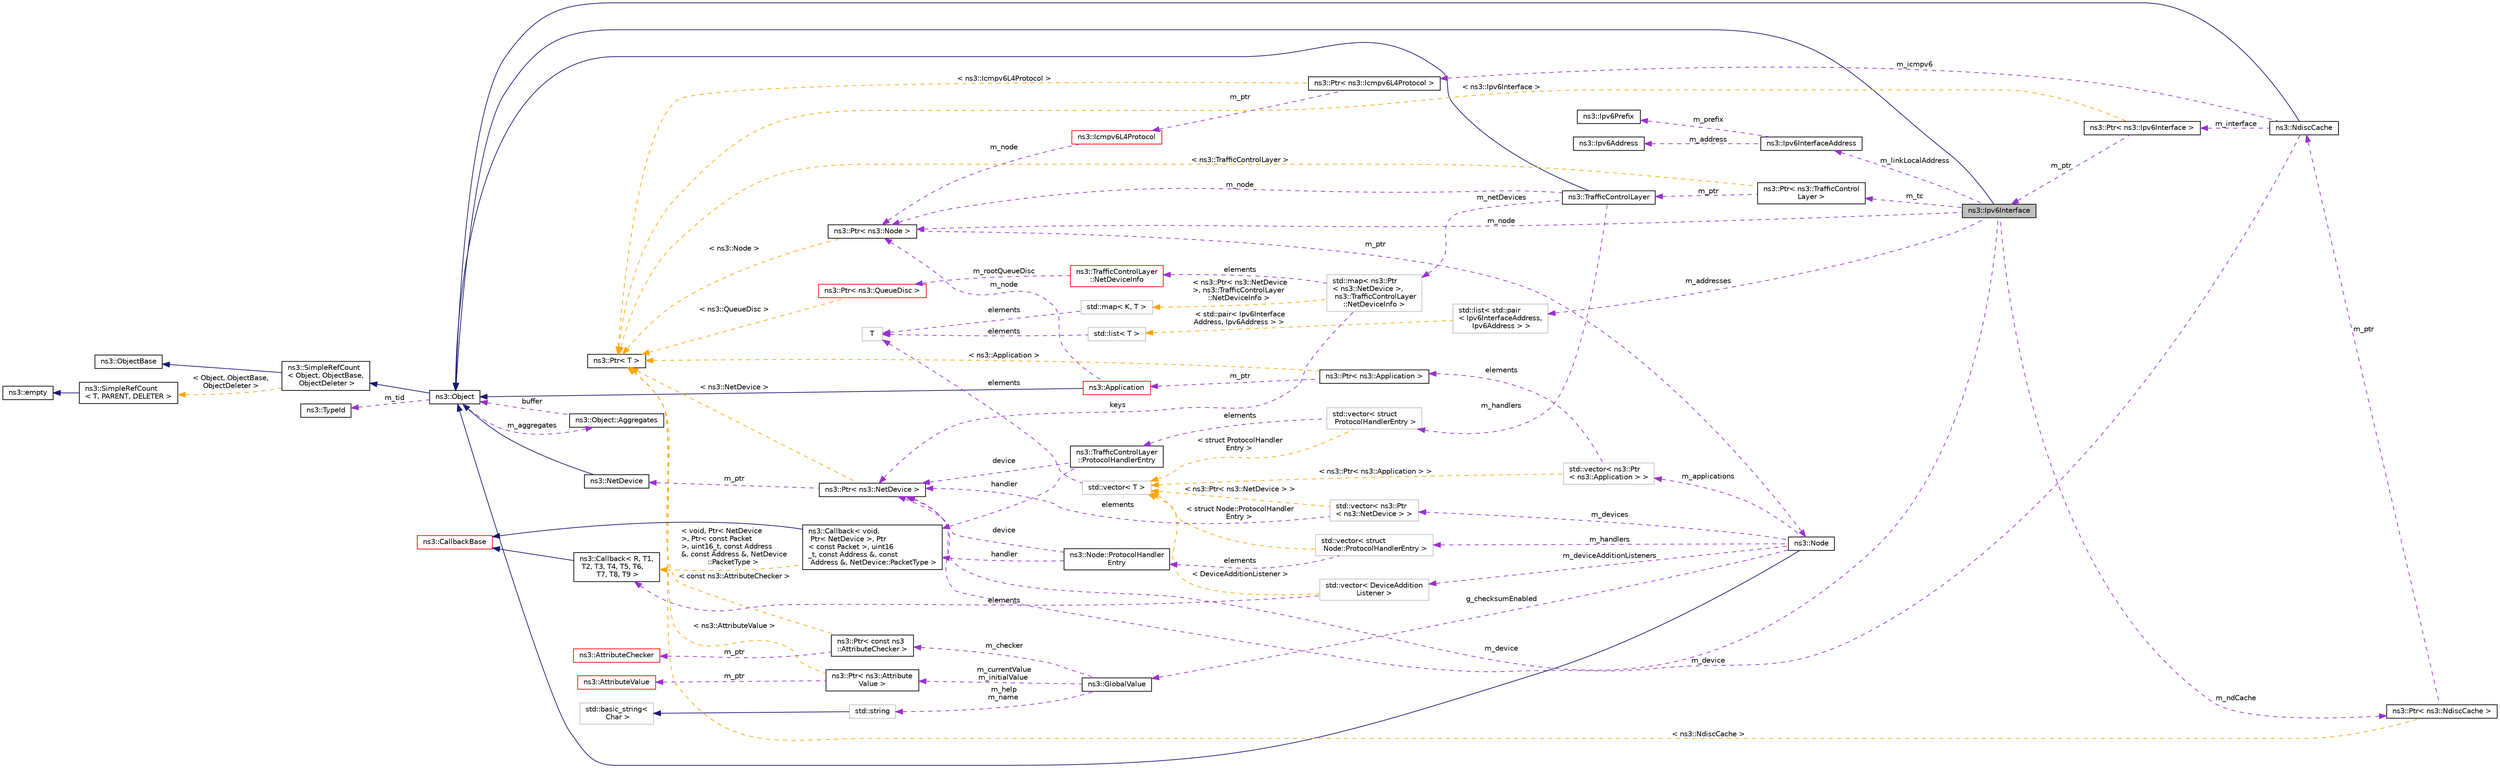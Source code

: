 digraph "ns3::Ipv6Interface"
{
 // LATEX_PDF_SIZE
  edge [fontname="Helvetica",fontsize="10",labelfontname="Helvetica",labelfontsize="10"];
  node [fontname="Helvetica",fontsize="10",shape=record];
  rankdir="LR";
  Node1 [label="ns3::Ipv6Interface",height=0.2,width=0.4,color="black", fillcolor="grey75", style="filled", fontcolor="black",tooltip="The IPv6 representation of a network interface."];
  Node2 -> Node1 [dir="back",color="midnightblue",fontsize="10",style="solid",fontname="Helvetica"];
  Node2 [label="ns3::Object",height=0.2,width=0.4,color="black", fillcolor="white", style="filled",URL="$classns3_1_1_object.html",tooltip="A base class which provides memory management and object aggregation."];
  Node3 -> Node2 [dir="back",color="midnightblue",fontsize="10",style="solid",fontname="Helvetica"];
  Node3 [label="ns3::SimpleRefCount\l\< Object, ObjectBase,\l ObjectDeleter \>",height=0.2,width=0.4,color="black", fillcolor="white", style="filled",URL="$classns3_1_1_simple_ref_count.html",tooltip=" "];
  Node4 -> Node3 [dir="back",color="midnightblue",fontsize="10",style="solid",fontname="Helvetica"];
  Node4 [label="ns3::ObjectBase",height=0.2,width=0.4,color="black", fillcolor="white", style="filled",URL="$classns3_1_1_object_base.html",tooltip="Anchor the ns-3 type and attribute system."];
  Node5 -> Node3 [dir="back",color="orange",fontsize="10",style="dashed",label=" \< Object, ObjectBase,\l ObjectDeleter \>" ,fontname="Helvetica"];
  Node5 [label="ns3::SimpleRefCount\l\< T, PARENT, DELETER \>",height=0.2,width=0.4,color="black", fillcolor="white", style="filled",URL="$classns3_1_1_simple_ref_count.html",tooltip="A template-based reference counting class."];
  Node6 -> Node5 [dir="back",color="midnightblue",fontsize="10",style="solid",fontname="Helvetica"];
  Node6 [label="ns3::empty",height=0.2,width=0.4,color="black", fillcolor="white", style="filled",URL="$classns3_1_1empty.html",tooltip="make Callback use a separate empty type"];
  Node7 -> Node2 [dir="back",color="darkorchid3",fontsize="10",style="dashed",label=" m_tid" ,fontname="Helvetica"];
  Node7 [label="ns3::TypeId",height=0.2,width=0.4,color="black", fillcolor="white", style="filled",URL="$classns3_1_1_type_id.html",tooltip="a unique identifier for an interface."];
  Node8 -> Node2 [dir="back",color="darkorchid3",fontsize="10",style="dashed",label=" m_aggregates" ,fontname="Helvetica"];
  Node8 [label="ns3::Object::Aggregates",height=0.2,width=0.4,color="black", fillcolor="white", style="filled",URL="$structns3_1_1_object_1_1_aggregates.html",tooltip="The list of Objects aggregated to this one."];
  Node2 -> Node8 [dir="back",color="darkorchid3",fontsize="10",style="dashed",label=" buffer" ,fontname="Helvetica"];
  Node9 -> Node1 [dir="back",color="darkorchid3",fontsize="10",style="dashed",label=" m_addresses" ,fontname="Helvetica"];
  Node9 [label="std::list\< std::pair\l\< Ipv6InterfaceAddress,\l Ipv6Address \> \>",height=0.2,width=0.4,color="grey75", fillcolor="white", style="filled",tooltip=" "];
  Node10 -> Node9 [dir="back",color="orange",fontsize="10",style="dashed",label=" \< std::pair\< Ipv6Interface\lAddress, Ipv6Address \> \>" ,fontname="Helvetica"];
  Node10 [label="std::list\< T \>",height=0.2,width=0.4,color="grey75", fillcolor="white", style="filled",tooltip=" "];
  Node11 -> Node10 [dir="back",color="darkorchid3",fontsize="10",style="dashed",label=" elements" ,fontname="Helvetica"];
  Node11 [label="T",height=0.2,width=0.4,color="grey75", fillcolor="white", style="filled",tooltip=" "];
  Node12 -> Node1 [dir="back",color="darkorchid3",fontsize="10",style="dashed",label=" m_node" ,fontname="Helvetica"];
  Node12 [label="ns3::Ptr\< ns3::Node \>",height=0.2,width=0.4,color="black", fillcolor="white", style="filled",URL="$classns3_1_1_ptr.html",tooltip=" "];
  Node13 -> Node12 [dir="back",color="darkorchid3",fontsize="10",style="dashed",label=" m_ptr" ,fontname="Helvetica"];
  Node13 [label="ns3::Node",height=0.2,width=0.4,color="black", fillcolor="white", style="filled",URL="$classns3_1_1_node.html",tooltip="A network Node."];
  Node2 -> Node13 [dir="back",color="midnightblue",fontsize="10",style="solid",fontname="Helvetica"];
  Node14 -> Node13 [dir="back",color="darkorchid3",fontsize="10",style="dashed",label=" m_applications" ,fontname="Helvetica"];
  Node14 [label="std::vector\< ns3::Ptr\l\< ns3::Application \> \>",height=0.2,width=0.4,color="grey75", fillcolor="white", style="filled",tooltip=" "];
  Node15 -> Node14 [dir="back",color="darkorchid3",fontsize="10",style="dashed",label=" elements" ,fontname="Helvetica"];
  Node15 [label="ns3::Ptr\< ns3::Application \>",height=0.2,width=0.4,color="black", fillcolor="white", style="filled",URL="$classns3_1_1_ptr.html",tooltip=" "];
  Node16 -> Node15 [dir="back",color="darkorchid3",fontsize="10",style="dashed",label=" m_ptr" ,fontname="Helvetica"];
  Node16 [label="ns3::Application",height=0.2,width=0.4,color="red", fillcolor="white", style="filled",URL="$classns3_1_1_application.html",tooltip="The base class for all ns3 applications."];
  Node2 -> Node16 [dir="back",color="midnightblue",fontsize="10",style="solid",fontname="Helvetica"];
  Node12 -> Node16 [dir="back",color="darkorchid3",fontsize="10",style="dashed",label=" m_node" ,fontname="Helvetica"];
  Node21 -> Node15 [dir="back",color="orange",fontsize="10",style="dashed",label=" \< ns3::Application \>" ,fontname="Helvetica"];
  Node21 [label="ns3::Ptr\< T \>",height=0.2,width=0.4,color="black", fillcolor="white", style="filled",URL="$classns3_1_1_ptr.html",tooltip="Smart pointer class similar to boost::intrusive_ptr."];
  Node25 -> Node14 [dir="back",color="orange",fontsize="10",style="dashed",label=" \< ns3::Ptr\< ns3::Application \> \>" ,fontname="Helvetica"];
  Node25 [label="std::vector\< T \>",height=0.2,width=0.4,color="grey75", fillcolor="white", style="filled",tooltip=" "];
  Node11 -> Node25 [dir="back",color="darkorchid3",fontsize="10",style="dashed",label=" elements" ,fontname="Helvetica"];
  Node26 -> Node13 [dir="back",color="darkorchid3",fontsize="10",style="dashed",label=" m_devices" ,fontname="Helvetica"];
  Node26 [label="std::vector\< ns3::Ptr\l\< ns3::NetDevice \> \>",height=0.2,width=0.4,color="grey75", fillcolor="white", style="filled",tooltip=" "];
  Node27 -> Node26 [dir="back",color="darkorchid3",fontsize="10",style="dashed",label=" elements" ,fontname="Helvetica"];
  Node27 [label="ns3::Ptr\< ns3::NetDevice \>",height=0.2,width=0.4,color="black", fillcolor="white", style="filled",URL="$classns3_1_1_ptr.html",tooltip=" "];
  Node28 -> Node27 [dir="back",color="darkorchid3",fontsize="10",style="dashed",label=" m_ptr" ,fontname="Helvetica"];
  Node28 [label="ns3::NetDevice",height=0.2,width=0.4,color="black", fillcolor="white", style="filled",URL="$classns3_1_1_net_device.html",tooltip="Network layer to device interface."];
  Node2 -> Node28 [dir="back",color="midnightblue",fontsize="10",style="solid",fontname="Helvetica"];
  Node21 -> Node27 [dir="back",color="orange",fontsize="10",style="dashed",label=" \< ns3::NetDevice \>" ,fontname="Helvetica"];
  Node25 -> Node26 [dir="back",color="orange",fontsize="10",style="dashed",label=" \< ns3::Ptr\< ns3::NetDevice \> \>" ,fontname="Helvetica"];
  Node29 -> Node13 [dir="back",color="darkorchid3",fontsize="10",style="dashed",label=" g_checksumEnabled" ,fontname="Helvetica"];
  Node29 [label="ns3::GlobalValue",height=0.2,width=0.4,color="black", fillcolor="white", style="filled",URL="$classns3_1_1_global_value.html",tooltip="Hold a so-called 'global value'."];
  Node30 -> Node29 [dir="back",color="darkorchid3",fontsize="10",style="dashed",label=" m_currentValue\nm_initialValue" ,fontname="Helvetica"];
  Node30 [label="ns3::Ptr\< ns3::Attribute\lValue \>",height=0.2,width=0.4,color="black", fillcolor="white", style="filled",URL="$classns3_1_1_ptr.html",tooltip=" "];
  Node31 -> Node30 [dir="back",color="darkorchid3",fontsize="10",style="dashed",label=" m_ptr" ,fontname="Helvetica"];
  Node31 [label="ns3::AttributeValue",height=0.2,width=0.4,color="red", fillcolor="white", style="filled",URL="$classns3_1_1_attribute_value.html",tooltip="Hold a value for an Attribute."];
  Node21 -> Node30 [dir="back",color="orange",fontsize="10",style="dashed",label=" \< ns3::AttributeValue \>" ,fontname="Helvetica"];
  Node33 -> Node29 [dir="back",color="darkorchid3",fontsize="10",style="dashed",label=" m_help\nm_name" ,fontname="Helvetica"];
  Node33 [label="std::string",height=0.2,width=0.4,color="grey75", fillcolor="white", style="filled",tooltip=" "];
  Node34 -> Node33 [dir="back",color="midnightblue",fontsize="10",style="solid",fontname="Helvetica"];
  Node34 [label="std::basic_string\<\l Char \>",height=0.2,width=0.4,color="grey75", fillcolor="white", style="filled",tooltip=" "];
  Node35 -> Node29 [dir="back",color="darkorchid3",fontsize="10",style="dashed",label=" m_checker" ,fontname="Helvetica"];
  Node35 [label="ns3::Ptr\< const ns3\l::AttributeChecker \>",height=0.2,width=0.4,color="black", fillcolor="white", style="filled",URL="$classns3_1_1_ptr.html",tooltip=" "];
  Node36 -> Node35 [dir="back",color="darkorchid3",fontsize="10",style="dashed",label=" m_ptr" ,fontname="Helvetica"];
  Node36 [label="ns3::AttributeChecker",height=0.2,width=0.4,color="red", fillcolor="white", style="filled",URL="$classns3_1_1_attribute_checker.html",tooltip="Represent the type of an attribute."];
  Node21 -> Node35 [dir="back",color="orange",fontsize="10",style="dashed",label=" \< const ns3::AttributeChecker \>" ,fontname="Helvetica"];
  Node38 -> Node13 [dir="back",color="darkorchid3",fontsize="10",style="dashed",label=" m_handlers" ,fontname="Helvetica"];
  Node38 [label="std::vector\< struct\l Node::ProtocolHandlerEntry \>",height=0.2,width=0.4,color="grey75", fillcolor="white", style="filled",tooltip=" "];
  Node39 -> Node38 [dir="back",color="darkorchid3",fontsize="10",style="dashed",label=" elements" ,fontname="Helvetica"];
  Node39 [label="ns3::Node::ProtocolHandler\lEntry",height=0.2,width=0.4,color="black", fillcolor="white", style="filled",URL="$structns3_1_1_node_1_1_protocol_handler_entry.html",tooltip="Protocol handler entry."];
  Node40 -> Node39 [dir="back",color="darkorchid3",fontsize="10",style="dashed",label=" handler" ,fontname="Helvetica"];
  Node40 [label="ns3::Callback\< void,\l Ptr\< NetDevice \>, Ptr\l\< const Packet \>, uint16\l_t, const Address &, const\l Address &, NetDevice::PacketType \>",height=0.2,width=0.4,color="black", fillcolor="white", style="filled",URL="$classns3_1_1_callback.html",tooltip=" "];
  Node41 -> Node40 [dir="back",color="midnightblue",fontsize="10",style="solid",fontname="Helvetica"];
  Node41 [label="ns3::CallbackBase",height=0.2,width=0.4,color="red", fillcolor="white", style="filled",URL="$classns3_1_1_callback_base.html",tooltip="Base class for Callback class."];
  Node45 -> Node40 [dir="back",color="orange",fontsize="10",style="dashed",label=" \< void, Ptr\< NetDevice\l \>, Ptr\< const Packet\l \>, uint16_t, const Address\l &, const Address &, NetDevice\l::PacketType \>" ,fontname="Helvetica"];
  Node45 [label="ns3::Callback\< R, T1,\l T2, T3, T4, T5, T6,\l T7, T8, T9 \>",height=0.2,width=0.4,color="black", fillcolor="white", style="filled",URL="$classns3_1_1_callback.html",tooltip="Callback template class."];
  Node41 -> Node45 [dir="back",color="midnightblue",fontsize="10",style="solid",fontname="Helvetica"];
  Node27 -> Node39 [dir="back",color="darkorchid3",fontsize="10",style="dashed",label=" device" ,fontname="Helvetica"];
  Node25 -> Node38 [dir="back",color="orange",fontsize="10",style="dashed",label=" \< struct Node::ProtocolHandler\lEntry \>" ,fontname="Helvetica"];
  Node46 -> Node13 [dir="back",color="darkorchid3",fontsize="10",style="dashed",label=" m_deviceAdditionListeners" ,fontname="Helvetica"];
  Node46 [label="std::vector\< DeviceAddition\lListener \>",height=0.2,width=0.4,color="grey75", fillcolor="white", style="filled",tooltip=" "];
  Node45 -> Node46 [dir="back",color="darkorchid3",fontsize="10",style="dashed",label=" elements" ,fontname="Helvetica"];
  Node25 -> Node46 [dir="back",color="orange",fontsize="10",style="dashed",label=" \< DeviceAdditionListener \>" ,fontname="Helvetica"];
  Node21 -> Node12 [dir="back",color="orange",fontsize="10",style="dashed",label=" \< ns3::Node \>" ,fontname="Helvetica"];
  Node27 -> Node1 [dir="back",color="darkorchid3",fontsize="10",style="dashed",label=" m_device" ,fontname="Helvetica"];
  Node47 -> Node1 [dir="back",color="darkorchid3",fontsize="10",style="dashed",label=" m_tc" ,fontname="Helvetica"];
  Node47 [label="ns3::Ptr\< ns3::TrafficControl\lLayer \>",height=0.2,width=0.4,color="black", fillcolor="white", style="filled",URL="$classns3_1_1_ptr.html",tooltip=" "];
  Node48 -> Node47 [dir="back",color="darkorchid3",fontsize="10",style="dashed",label=" m_ptr" ,fontname="Helvetica"];
  Node48 [label="ns3::TrafficControlLayer",height=0.2,width=0.4,color="black", fillcolor="white", style="filled",URL="$classns3_1_1_traffic_control_layer.html",tooltip="Introspection did not find any typical Config paths."];
  Node2 -> Node48 [dir="back",color="midnightblue",fontsize="10",style="solid",fontname="Helvetica"];
  Node49 -> Node48 [dir="back",color="darkorchid3",fontsize="10",style="dashed",label=" m_netDevices" ,fontname="Helvetica"];
  Node49 [label="std::map\< ns3::Ptr\l\< ns3::NetDevice \>,\l ns3::TrafficControlLayer\l::NetDeviceInfo \>",height=0.2,width=0.4,color="grey75", fillcolor="white", style="filled",tooltip=" "];
  Node27 -> Node49 [dir="back",color="darkorchid3",fontsize="10",style="dashed",label=" keys" ,fontname="Helvetica"];
  Node50 -> Node49 [dir="back",color="darkorchid3",fontsize="10",style="dashed",label=" elements" ,fontname="Helvetica"];
  Node50 [label="ns3::TrafficControlLayer\l::NetDeviceInfo",height=0.2,width=0.4,color="red", fillcolor="white", style="filled",URL="$structns3_1_1_traffic_control_layer_1_1_net_device_info.html",tooltip="Information to store for each device."];
  Node51 -> Node50 [dir="back",color="darkorchid3",fontsize="10",style="dashed",label=" m_rootQueueDisc" ,fontname="Helvetica"];
  Node51 [label="ns3::Ptr\< ns3::QueueDisc \>",height=0.2,width=0.4,color="red", fillcolor="white", style="filled",URL="$classns3_1_1_ptr.html",tooltip=" "];
  Node21 -> Node51 [dir="back",color="orange",fontsize="10",style="dashed",label=" \< ns3::QueueDisc \>" ,fontname="Helvetica"];
  Node104 -> Node49 [dir="back",color="orange",fontsize="10",style="dashed",label=" \< ns3::Ptr\< ns3::NetDevice\l \>, ns3::TrafficControlLayer\l::NetDeviceInfo \>" ,fontname="Helvetica"];
  Node104 [label="std::map\< K, T \>",height=0.2,width=0.4,color="grey75", fillcolor="white", style="filled",tooltip=" "];
  Node11 -> Node104 [dir="back",color="darkorchid3",fontsize="10",style="dashed",label=" elements" ,fontname="Helvetica"];
  Node112 -> Node48 [dir="back",color="darkorchid3",fontsize="10",style="dashed",label=" m_handlers" ,fontname="Helvetica"];
  Node112 [label="std::vector\< struct\l ProtocolHandlerEntry \>",height=0.2,width=0.4,color="grey75", fillcolor="white", style="filled",tooltip=" "];
  Node113 -> Node112 [dir="back",color="darkorchid3",fontsize="10",style="dashed",label=" elements" ,fontname="Helvetica"];
  Node113 [label="ns3::TrafficControlLayer\l::ProtocolHandlerEntry",height=0.2,width=0.4,color="black", fillcolor="white", style="filled",URL="$structns3_1_1_traffic_control_layer_1_1_protocol_handler_entry.html",tooltip="Protocol handler entry."];
  Node40 -> Node113 [dir="back",color="darkorchid3",fontsize="10",style="dashed",label=" handler" ,fontname="Helvetica"];
  Node27 -> Node113 [dir="back",color="darkorchid3",fontsize="10",style="dashed",label=" device" ,fontname="Helvetica"];
  Node25 -> Node112 [dir="back",color="orange",fontsize="10",style="dashed",label=" \< struct ProtocolHandler\lEntry \>" ,fontname="Helvetica"];
  Node12 -> Node48 [dir="back",color="darkorchid3",fontsize="10",style="dashed",label=" m_node" ,fontname="Helvetica"];
  Node21 -> Node47 [dir="back",color="orange",fontsize="10",style="dashed",label=" \< ns3::TrafficControlLayer \>" ,fontname="Helvetica"];
  Node114 -> Node1 [dir="back",color="darkorchid3",fontsize="10",style="dashed",label=" m_ndCache" ,fontname="Helvetica"];
  Node114 [label="ns3::Ptr\< ns3::NdiscCache \>",height=0.2,width=0.4,color="black", fillcolor="white", style="filled",URL="$classns3_1_1_ptr.html",tooltip=" "];
  Node115 -> Node114 [dir="back",color="darkorchid3",fontsize="10",style="dashed",label=" m_ptr" ,fontname="Helvetica"];
  Node115 [label="ns3::NdiscCache",height=0.2,width=0.4,color="black", fillcolor="white", style="filled",URL="$classns3_1_1_ndisc_cache.html",tooltip="IPv6 Neighbor Discovery cache."];
  Node2 -> Node115 [dir="back",color="midnightblue",fontsize="10",style="solid",fontname="Helvetica"];
  Node27 -> Node115 [dir="back",color="darkorchid3",fontsize="10",style="dashed",label=" m_device" ,fontname="Helvetica"];
  Node116 -> Node115 [dir="back",color="darkorchid3",fontsize="10",style="dashed",label=" m_interface" ,fontname="Helvetica"];
  Node116 [label="ns3::Ptr\< ns3::Ipv6Interface \>",height=0.2,width=0.4,color="black", fillcolor="white", style="filled",URL="$classns3_1_1_ptr.html",tooltip=" "];
  Node1 -> Node116 [dir="back",color="darkorchid3",fontsize="10",style="dashed",label=" m_ptr" ,fontname="Helvetica"];
  Node21 -> Node116 [dir="back",color="orange",fontsize="10",style="dashed",label=" \< ns3::Ipv6Interface \>" ,fontname="Helvetica"];
  Node117 -> Node115 [dir="back",color="darkorchid3",fontsize="10",style="dashed",label=" m_icmpv6" ,fontname="Helvetica"];
  Node117 [label="ns3::Ptr\< ns3::Icmpv6L4Protocol \>",height=0.2,width=0.4,color="black", fillcolor="white", style="filled",URL="$classns3_1_1_ptr.html",tooltip=" "];
  Node118 -> Node117 [dir="back",color="darkorchid3",fontsize="10",style="dashed",label=" m_ptr" ,fontname="Helvetica"];
  Node118 [label="ns3::Icmpv6L4Protocol",height=0.2,width=0.4,color="red", fillcolor="white", style="filled",URL="$classns3_1_1_icmpv6_l4_protocol.html",tooltip="An implementation of the ICMPv6 protocol."];
  Node12 -> Node118 [dir="back",color="darkorchid3",fontsize="10",style="dashed",label=" m_node" ,fontname="Helvetica"];
  Node21 -> Node117 [dir="back",color="orange",fontsize="10",style="dashed",label=" \< ns3::Icmpv6L4Protocol \>" ,fontname="Helvetica"];
  Node21 -> Node114 [dir="back",color="orange",fontsize="10",style="dashed",label=" \< ns3::NdiscCache \>" ,fontname="Helvetica"];
  Node126 -> Node1 [dir="back",color="darkorchid3",fontsize="10",style="dashed",label=" m_linkLocalAddress" ,fontname="Helvetica"];
  Node126 [label="ns3::Ipv6InterfaceAddress",height=0.2,width=0.4,color="black", fillcolor="white", style="filled",URL="$classns3_1_1_ipv6_interface_address.html",tooltip="IPv6 address associated with an interface."];
  Node127 -> Node126 [dir="back",color="darkorchid3",fontsize="10",style="dashed",label=" m_prefix" ,fontname="Helvetica"];
  Node127 [label="ns3::Ipv6Prefix",height=0.2,width=0.4,color="black", fillcolor="white", style="filled",URL="$classns3_1_1_ipv6_prefix.html",tooltip="Describes an IPv6 prefix."];
  Node128 -> Node126 [dir="back",color="darkorchid3",fontsize="10",style="dashed",label=" m_address" ,fontname="Helvetica"];
  Node128 [label="ns3::Ipv6Address",height=0.2,width=0.4,color="black", fillcolor="white", style="filled",URL="$classns3_1_1_ipv6_address.html",tooltip="Describes an IPv6 address."];
}
